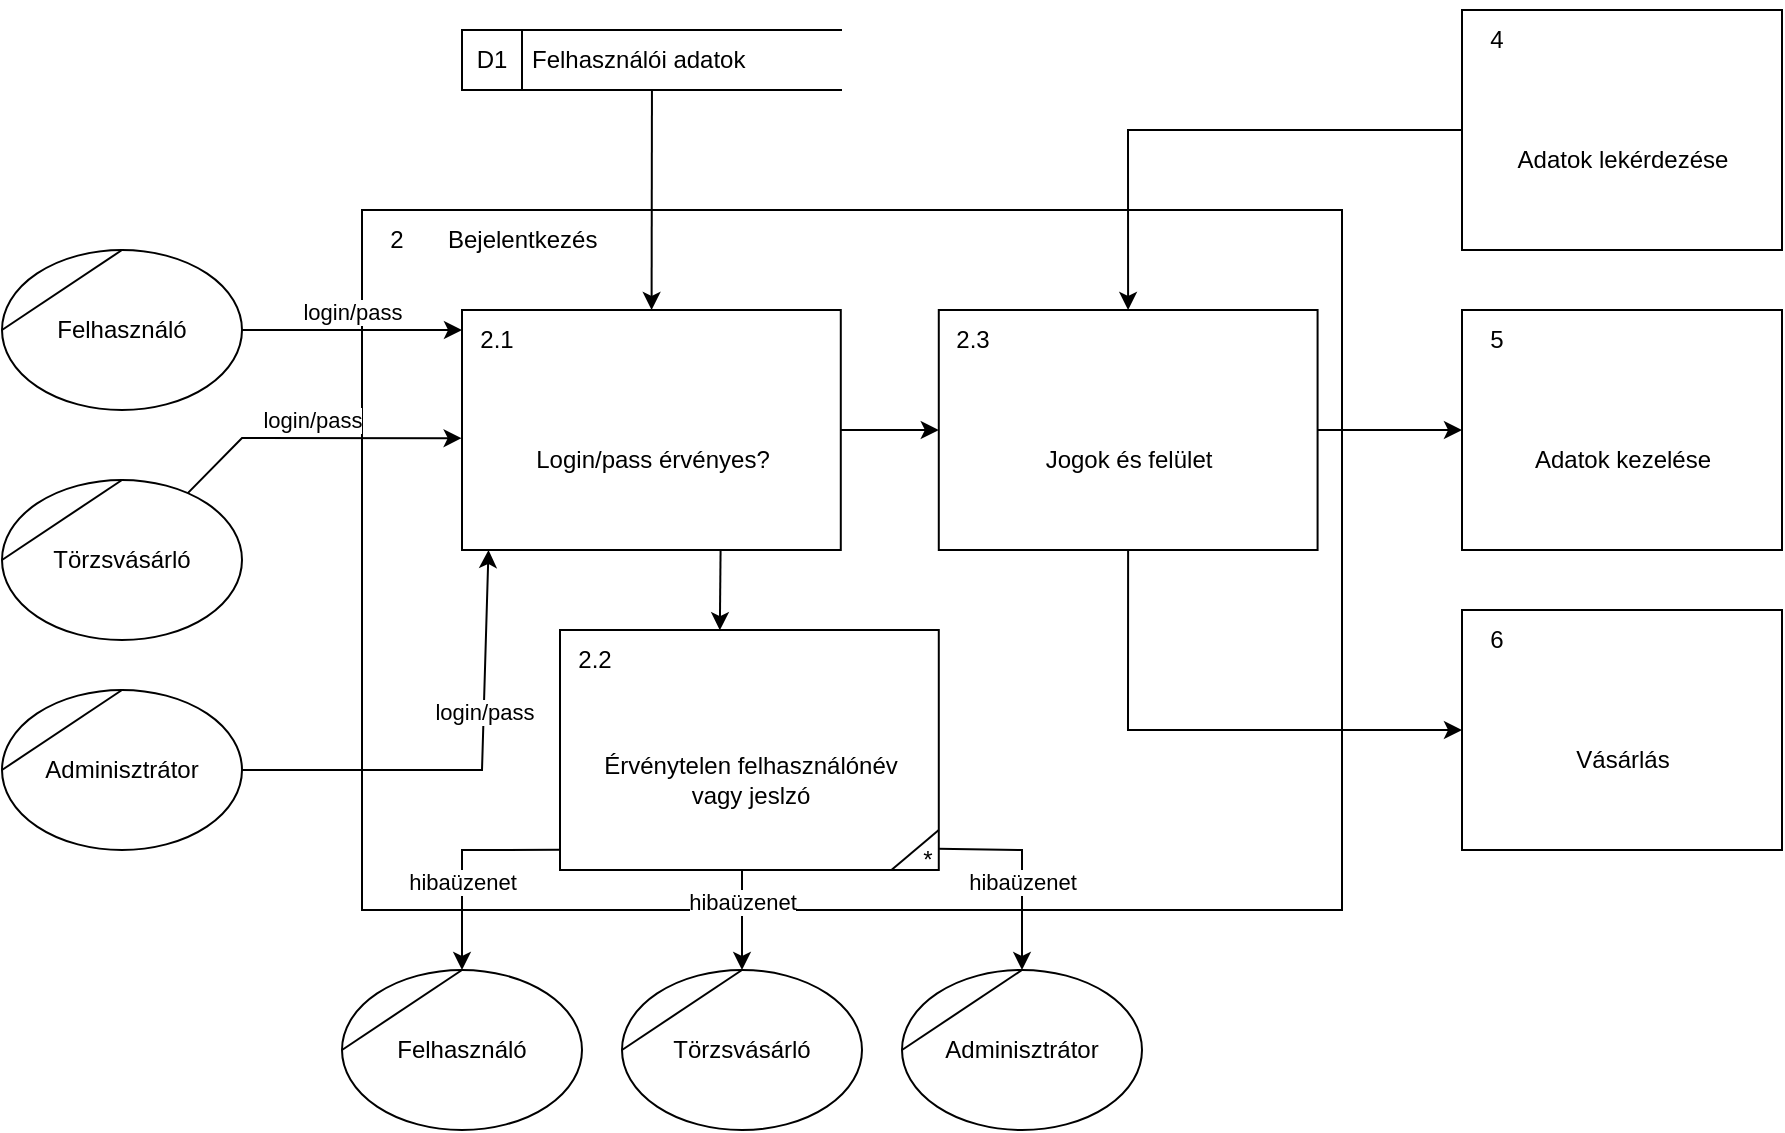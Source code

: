 <mxfile version="20.8.20" type="device"><diagram name="Page-1" id="jNDeF4aT0KH3IR6j8L3Z"><mxGraphModel dx="874" dy="1689" grid="1" gridSize="10" guides="1" tooltips="1" connect="1" arrows="1" fold="1" page="1" pageScale="1" pageWidth="827" pageHeight="1169" math="0" shadow="0"><root><mxCell id="0"/><mxCell id="1" parent="0"/><mxCell id="VJTeEZnVWzmmVrwGc4pw-1" value="" style="html=1;dashed=0;whitespace=wrap;shape=mxgraph.dfd.process;align=center;container=1;collapsible=0;spacingTop=30;" parent="1" vertex="1"><mxGeometry x="220" y="100" width="490" height="350" as="geometry"/></mxCell><mxCell id="VJTeEZnVWzmmVrwGc4pw-2" value="2" style="text;html=1;strokeColor=none;fillColor=none;align=center;verticalAlign=middle;whiteSpace=wrap;rounded=0;movable=0;resizable=0;rotatable=0;cloneable=0;deletable=0;connectable=0;allowArrows=0;pointerEvents=1;" parent="VJTeEZnVWzmmVrwGc4pw-1" vertex="1"><mxGeometry width="35" height="30" as="geometry"/></mxCell><mxCell id="VJTeEZnVWzmmVrwGc4pw-3" value="Bejelentkezés" style="text;html=1;strokeColor=none;fillColor=none;align=left;verticalAlign=middle;whiteSpace=wrap;rounded=0;movable=0;resizable=0;connectable=0;allowArrows=0;rotatable=0;cloneable=0;deletable=0;spacingLeft=6;autosize=1;resizeWidth=0;" parent="VJTeEZnVWzmmVrwGc4pw-1" vertex="1"><mxGeometry x="35" width="100" height="30" as="geometry"/></mxCell><mxCell id="VJTeEZnVWzmmVrwGc4pw-7" value="Login/pass érvényes?" style="html=1;dashed=0;whitespace=wrap;shape=mxgraph.dfd.process2;align=center;container=1;collapsible=0;spacingTop=30;" parent="VJTeEZnVWzmmVrwGc4pw-1" vertex="1"><mxGeometry x="49.998" y="50" width="189.394" height="120" as="geometry"/></mxCell><mxCell id="VJTeEZnVWzmmVrwGc4pw-8" value="2.1" style="text;html=1;strokeColor=none;fillColor=none;align=center;verticalAlign=middle;whiteSpace=wrap;rounded=0;connectable=0;allowArrows=0;editable=1;movable=0;resizable=0;rotatable=0;deletable=0;locked=0;cloneable=0;" parent="VJTeEZnVWzmmVrwGc4pw-7" vertex="1"><mxGeometry width="35" height="30" as="geometry"/></mxCell><mxCell id="VJTeEZnVWzmmVrwGc4pw-9" value="" style="text;strokeColor=none;fillColor=none;align=left;verticalAlign=middle;whiteSpace=wrap;rounded=0;autosize=1;connectable=0;allowArrows=0;movable=0;resizable=0;rotatable=0;deletable=0;cloneable=0;spacingLeft=6;fontStyle=0;html=1;" parent="VJTeEZnVWzmmVrwGc4pw-7" vertex="1"><mxGeometry x="35" y="-5" width="50" height="40" as="geometry"/></mxCell><mxCell id="VJTeEZnVWzmmVrwGc4pw-17" value="Érvénytelen felhasználónév&lt;br&gt;vagy jeslzó" style="html=1;dashed=0;whitespace=wrap;shape=mxgraph.dfd.process;align=center;container=1;collapsible=0;spacingTop=30;" parent="VJTeEZnVWzmmVrwGc4pw-1" vertex="1"><mxGeometry x="99.0" y="210" width="189.394" height="120" as="geometry"/></mxCell><mxCell id="VJTeEZnVWzmmVrwGc4pw-18" value="2.2" style="text;html=1;strokeColor=none;fillColor=none;align=center;verticalAlign=middle;whiteSpace=wrap;rounded=0;movable=0;resizable=0;rotatable=0;cloneable=0;deletable=0;connectable=0;allowArrows=0;pointerEvents=1;" parent="VJTeEZnVWzmmVrwGc4pw-17" vertex="1"><mxGeometry width="35" height="30" as="geometry"/></mxCell><mxCell id="VJTeEZnVWzmmVrwGc4pw-19" value="" style="text;html=1;strokeColor=none;fillColor=none;align=left;verticalAlign=middle;whiteSpace=wrap;rounded=0;movable=0;resizable=0;connectable=0;allowArrows=0;rotatable=0;cloneable=0;deletable=0;spacingLeft=6;autosize=1;resizeWidth=0;" parent="VJTeEZnVWzmmVrwGc4pw-17" vertex="1"><mxGeometry x="35" y="-5" width="50" height="40" as="geometry"/></mxCell><mxCell id="VJTeEZnVWzmmVrwGc4pw-36" value="" style="endArrow=none;html=1;rounded=0;entryX=1;entryY=0.835;entryDx=0;entryDy=0;entryPerimeter=0;exitX=0.876;exitY=0.998;exitDx=0;exitDy=0;exitPerimeter=0;" parent="VJTeEZnVWzmmVrwGc4pw-17" edge="1"><mxGeometry width="50" height="50" relative="1" as="geometry"><mxPoint x="165.72" y="120" as="sourcePoint"/><mxPoint x="189.394" y="100" as="targetPoint"/></mxGeometry></mxCell><mxCell id="VJTeEZnVWzmmVrwGc4pw-33" value="*" style="text;html=1;strokeColor=none;fillColor=none;align=center;verticalAlign=middle;whiteSpace=wrap;rounded=0;" parent="VJTeEZnVWzmmVrwGc4pw-17" vertex="1"><mxGeometry x="177.557" y="110" width="11.837" height="10" as="geometry"/></mxCell><mxCell id="VJTeEZnVWzmmVrwGc4pw-20" value="" style="endArrow=classic;html=1;rounded=0;verticalAlign=bottom;entryX=0.422;entryY=0.001;entryDx=0;entryDy=0;entryPerimeter=0;" parent="VJTeEZnVWzmmVrwGc4pw-1" target="VJTeEZnVWzmmVrwGc4pw-17" edge="1"><mxGeometry width="50" height="50" relative="1" as="geometry"><mxPoint x="179.291" y="170" as="sourcePoint"/><mxPoint x="106.534" y="200" as="targetPoint"/></mxGeometry></mxCell><mxCell id="VJTeEZnVWzmmVrwGc4pw-37" value="Jogok és felület" style="html=1;dashed=0;whitespace=wrap;shape=mxgraph.dfd.process2;align=center;container=1;collapsible=0;spacingTop=30;" parent="VJTeEZnVWzmmVrwGc4pw-1" vertex="1"><mxGeometry x="288.396" y="50" width="189.394" height="120" as="geometry"/></mxCell><mxCell id="VJTeEZnVWzmmVrwGc4pw-38" value="2.3" style="text;html=1;strokeColor=none;fillColor=none;align=center;verticalAlign=middle;whiteSpace=wrap;rounded=0;connectable=0;allowArrows=0;editable=1;movable=0;resizable=0;rotatable=0;deletable=0;locked=0;cloneable=0;" parent="VJTeEZnVWzmmVrwGc4pw-37" vertex="1"><mxGeometry width="35" height="30" as="geometry"/></mxCell><mxCell id="VJTeEZnVWzmmVrwGc4pw-39" value="" style="text;strokeColor=none;fillColor=none;align=left;verticalAlign=middle;whiteSpace=wrap;rounded=0;autosize=1;connectable=0;allowArrows=0;movable=0;resizable=0;rotatable=0;deletable=0;cloneable=0;spacingLeft=6;fontStyle=0;html=1;" parent="VJTeEZnVWzmmVrwGc4pw-37" vertex="1"><mxGeometry x="35" y="-5" width="50" height="40" as="geometry"/></mxCell><mxCell id="VJTeEZnVWzmmVrwGc4pw-40" value="" style="endArrow=classic;html=1;rounded=0;" parent="VJTeEZnVWzmmVrwGc4pw-1" source="VJTeEZnVWzmmVrwGc4pw-7" target="VJTeEZnVWzmmVrwGc4pw-37" edge="1"><mxGeometry width="50" height="50" relative="1" as="geometry"><mxPoint x="340" y="250" as="sourcePoint"/><mxPoint x="390" y="200" as="targetPoint"/></mxGeometry></mxCell><mxCell id="VJTeEZnVWzmmVrwGc4pw-13" value="login/pass" style="endArrow=classic;html=1;rounded=0;verticalAlign=bottom;" parent="1" source="VJTeEZnVWzmmVrwGc4pw-10" edge="1"><mxGeometry width="50" height="50" relative="1" as="geometry"><mxPoint x="350" y="310" as="sourcePoint"/><mxPoint x="270" y="160" as="targetPoint"/><Array as="points"><mxPoint x="270" y="160"/></Array><mxPoint as="offset"/></mxGeometry></mxCell><mxCell id="VJTeEZnVWzmmVrwGc4pw-14" value="login/pass" style="endArrow=classic;html=1;rounded=0;verticalAlign=bottom;entryX=-0.001;entryY=0.534;entryDx=0;entryDy=0;entryPerimeter=0;" parent="1" source="VJTeEZnVWzmmVrwGc4pw-11" target="VJTeEZnVWzmmVrwGc4pw-7" edge="1"><mxGeometry width="50" height="50" relative="1" as="geometry"><mxPoint x="360" y="320" as="sourcePoint"/><mxPoint x="480" y="320" as="targetPoint"/><Array as="points"><mxPoint x="160" y="214"/></Array></mxGeometry></mxCell><mxCell id="VJTeEZnVWzmmVrwGc4pw-15" value="login/pass" style="endArrow=classic;html=1;rounded=0;verticalAlign=bottom;entryX=0.07;entryY=1;entryDx=0;entryDy=0;entryPerimeter=0;" parent="1" source="VJTeEZnVWzmmVrwGc4pw-12" target="VJTeEZnVWzmmVrwGc4pw-7" edge="1"><mxGeometry x="0.217" width="50" height="50" relative="1" as="geometry"><mxPoint x="370" y="330" as="sourcePoint"/><mxPoint x="490" y="330" as="targetPoint"/><Array as="points"><mxPoint x="280" y="380"/></Array><mxPoint as="offset"/></mxGeometry></mxCell><mxCell id="VJTeEZnVWzmmVrwGc4pw-24" value="Felhasználó" style="shape=stencil(tZRtjoMgEIZPw98GJR6gYXfvQe10nZQCAbYft99RNKlW7GajiTGZeeXhnZGBCRka5YCVvGHig5VlwTm9Kb5NYhUc1DElr8qjOmhISojenuGGx9gz0DTgMbaq+GR8T9+0j5C1NYYgaE0YKU86wRQaWsvvCdZv/xhFjvgXiOB7kynLyq+/Y3fVNuBiI79j7OB+db/rgceOi61+3Grg4v9YISmTO9xCHlR9/vb2xxxnzYDW6AK8OfLTeZzO66ynzM5CnqyHBUsn1DqN9UITnWoH/kUY5Iu9PtVUzRY1jx4IGk22K9UioSs+44+uvFxl3bKX1nTZdE12iV8=);whiteSpace=wrap;html=1;" parent="1" vertex="1"><mxGeometry x="210" y="480" width="120" height="80" as="geometry"/></mxCell><mxCell id="VJTeEZnVWzmmVrwGc4pw-25" value="Törzsvásárló" style="shape=stencil(tZRtjoMgEIZPw98GJR6gYXfvQe10nZQCAbYft99RNKlW7GajiTGZeeXhnZGBCRka5YCVvGHig5VlwTm9Kb5NYhUc1DElr8qjOmhISojenuGGx9gz0DTgMbaq+GR8T9+0j5C1NYYgaE0YKU86wRQaWsvvCdZv/xhFjvgXiOB7kynLyq+/Y3fVNuBiI79j7OB+db/rgceOi61+3Grg4v9YISmTO9xCHlR9/vb2xxxnzYDW6AK8OfLTeZzO66ynzM5CnqyHBUsn1DqN9UITnWoH/kUY5Iu9PtVUzRY1jx4IGk22K9UioSs+44+uvFxl3bKX1nTZdE12iV8=);whiteSpace=wrap;html=1;" parent="1" vertex="1"><mxGeometry x="350" y="480" width="120" height="80" as="geometry"/></mxCell><mxCell id="VJTeEZnVWzmmVrwGc4pw-26" value="Adminisztrátor" style="shape=stencil(tZRtjoMgEIZPw98GJR6gYXfvQe10nZQCAbYft99RNKlW7GajiTGZeeXhnZGBCRka5YCVvGHig5VlwTm9Kb5NYhUc1DElr8qjOmhISojenuGGx9gz0DTgMbaq+GR8T9+0j5C1NYYgaE0YKU86wRQaWsvvCdZv/xhFjvgXiOB7kynLyq+/Y3fVNuBiI79j7OB+db/rgceOi61+3Grg4v9YISmTO9xCHlR9/vb2xxxnzYDW6AK8OfLTeZzO66ynzM5CnqyHBUsn1DqN9UITnWoH/kUY5Iu9PtVUzRY1jx4IGk22K9UioSs+44+uvFxl3bKX1nTZdE12iV8=);whiteSpace=wrap;html=1;" parent="1" vertex="1"><mxGeometry x="490" y="480" width="120" height="80" as="geometry"/></mxCell><mxCell id="VJTeEZnVWzmmVrwGc4pw-27" value="hibaüzenet" style="endArrow=classic;html=1;rounded=0;verticalAlign=bottom;exitX=-0.002;exitY=0.916;exitDx=0;exitDy=0;exitPerimeter=0;" parent="1" source="VJTeEZnVWzmmVrwGc4pw-17" target="VJTeEZnVWzmmVrwGc4pw-24" edge="1"><mxGeometry x="0.353" width="50" height="50" relative="1" as="geometry"><mxPoint x="330" y="420" as="sourcePoint"/><mxPoint x="460" y="450" as="targetPoint"/><Array as="points"><mxPoint x="270" y="420"/><mxPoint x="270" y="450"/></Array><mxPoint as="offset"/></mxGeometry></mxCell><mxCell id="VJTeEZnVWzmmVrwGc4pw-28" value="hibaüzenet" style="endArrow=classic;html=1;rounded=0;verticalAlign=bottom;" parent="1" target="VJTeEZnVWzmmVrwGc4pw-25" edge="1"><mxGeometry width="50" height="50" relative="1" as="geometry"><mxPoint x="410" y="430" as="sourcePoint"/><mxPoint x="490" y="470" as="targetPoint"/></mxGeometry></mxCell><mxCell id="VJTeEZnVWzmmVrwGc4pw-29" value="hibaüzenet" style="endArrow=classic;html=1;rounded=0;verticalAlign=bottom;exitX=0.998;exitY=0.911;exitDx=0;exitDy=0;exitPerimeter=0;" parent="1" source="VJTeEZnVWzmmVrwGc4pw-17" target="VJTeEZnVWzmmVrwGc4pw-26" edge="1"><mxGeometry x="0.312" width="50" height="50" relative="1" as="geometry"><mxPoint x="370" y="470" as="sourcePoint"/><mxPoint x="490" y="470" as="targetPoint"/><Array as="points"><mxPoint x="550" y="420"/></Array><mxPoint as="offset"/></mxGeometry></mxCell><mxCell id="VJTeEZnVWzmmVrwGc4pw-41" value="Vásárlás" style="html=1;dashed=0;whitespace=wrap;shape=mxgraph.dfd.process;align=center;container=1;collapsible=0;spacingTop=30;" parent="1" vertex="1"><mxGeometry x="770" y="300" width="160" height="120" as="geometry"/></mxCell><mxCell id="VJTeEZnVWzmmVrwGc4pw-42" value="6" style="text;html=1;strokeColor=none;fillColor=none;align=center;verticalAlign=middle;whiteSpace=wrap;rounded=0;movable=0;resizable=0;rotatable=0;cloneable=0;deletable=0;connectable=0;allowArrows=0;pointerEvents=1;" parent="VJTeEZnVWzmmVrwGc4pw-41" vertex="1"><mxGeometry width="35" height="30" as="geometry"/></mxCell><mxCell id="VJTeEZnVWzmmVrwGc4pw-43" value="" style="text;html=1;strokeColor=none;fillColor=none;align=left;verticalAlign=middle;whiteSpace=wrap;rounded=0;movable=0;resizable=0;connectable=0;allowArrows=0;rotatable=0;cloneable=0;deletable=0;spacingLeft=6;autosize=1;resizeWidth=0;" parent="VJTeEZnVWzmmVrwGc4pw-41" vertex="1"><mxGeometry x="35" y="-5" width="50" height="40" as="geometry"/></mxCell><mxCell id="VJTeEZnVWzmmVrwGc4pw-47" value="Adatok lekérdezése" style="html=1;dashed=0;whitespace=wrap;shape=mxgraph.dfd.process;align=center;container=1;collapsible=0;spacingTop=30;" parent="1" vertex="1"><mxGeometry x="770" width="160" height="120" as="geometry"/></mxCell><mxCell id="VJTeEZnVWzmmVrwGc4pw-48" value="4" style="text;html=1;strokeColor=none;fillColor=none;align=center;verticalAlign=middle;whiteSpace=wrap;rounded=0;movable=0;resizable=0;rotatable=0;cloneable=0;deletable=0;connectable=0;allowArrows=0;pointerEvents=1;" parent="VJTeEZnVWzmmVrwGc4pw-47" vertex="1"><mxGeometry width="35" height="30" as="geometry"/></mxCell><mxCell id="VJTeEZnVWzmmVrwGc4pw-49" value="" style="text;html=1;strokeColor=none;fillColor=none;align=left;verticalAlign=middle;whiteSpace=wrap;rounded=0;movable=0;resizable=0;connectable=0;allowArrows=0;rotatable=0;cloneable=0;deletable=0;spacingLeft=6;autosize=1;resizeWidth=0;" parent="VJTeEZnVWzmmVrwGc4pw-47" vertex="1"><mxGeometry x="35" y="-5" width="50" height="40" as="geometry"/></mxCell><mxCell id="VJTeEZnVWzmmVrwGc4pw-44" value="Adatok kezelése" style="html=1;dashed=0;whitespace=wrap;shape=mxgraph.dfd.process;align=center;container=1;collapsible=0;spacingTop=30;" parent="1" vertex="1"><mxGeometry x="770" y="150" width="160" height="120" as="geometry"/></mxCell><mxCell id="VJTeEZnVWzmmVrwGc4pw-45" value="5" style="text;html=1;strokeColor=none;fillColor=none;align=center;verticalAlign=middle;whiteSpace=wrap;rounded=0;movable=0;resizable=0;rotatable=0;cloneable=0;deletable=0;connectable=0;allowArrows=0;pointerEvents=1;" parent="VJTeEZnVWzmmVrwGc4pw-44" vertex="1"><mxGeometry width="35" height="30" as="geometry"/></mxCell><mxCell id="VJTeEZnVWzmmVrwGc4pw-46" value="" style="text;html=1;strokeColor=none;fillColor=none;align=left;verticalAlign=middle;whiteSpace=wrap;rounded=0;movable=0;resizable=0;connectable=0;allowArrows=0;rotatable=0;cloneable=0;deletable=0;spacingLeft=6;autosize=1;resizeWidth=0;" parent="VJTeEZnVWzmmVrwGc4pw-44" vertex="1"><mxGeometry x="35" y="-5" width="50" height="40" as="geometry"/></mxCell><mxCell id="VJTeEZnVWzmmVrwGc4pw-51" value="" style="endArrow=classic;html=1;rounded=0;verticalAlign=bottom;" parent="1" source="VJTeEZnVWzmmVrwGc4pw-37" target="VJTeEZnVWzmmVrwGc4pw-41" edge="1"><mxGeometry width="50" height="50" relative="1" as="geometry"><mxPoint x="640" y="240" as="sourcePoint"/><mxPoint x="760" y="240" as="targetPoint"/><Array as="points"><mxPoint x="603" y="360"/></Array></mxGeometry></mxCell><mxCell id="VJTeEZnVWzmmVrwGc4pw-52" value="Felhasználói adatok" style="html=1;dashed=0;whitespace=wrap;shape=mxgraph.dfd.dataStoreID;align=left;spacingLeft=33;container=1;collapsible=0;autosize=0;" parent="1" vertex="1"><mxGeometry x="270" y="10" width="190" height="30" as="geometry"/></mxCell><mxCell id="VJTeEZnVWzmmVrwGc4pw-53" value="D1" style="text;html=1;strokeColor=none;fillColor=none;align=center;verticalAlign=middle;whiteSpace=wrap;rounded=0;movable=0;resizable=0;rotatable=0;cloneable=0;deletable=0;allowArrows=0;connectable=0;" parent="VJTeEZnVWzmmVrwGc4pw-52" vertex="1"><mxGeometry width="30" height="30" as="geometry"/></mxCell><mxCell id="VJTeEZnVWzmmVrwGc4pw-54" value="" style="endArrow=classic;html=1;rounded=0;verticalAlign=bottom;" parent="1" source="VJTeEZnVWzmmVrwGc4pw-52" target="VJTeEZnVWzmmVrwGc4pw-7" edge="1"><mxGeometry width="50" height="50" relative="1" as="geometry"><mxPoint x="340" y="160" as="sourcePoint"/><mxPoint x="460" y="160" as="targetPoint"/></mxGeometry></mxCell><mxCell id="VJTeEZnVWzmmVrwGc4pw-50" value="" style="endArrow=classic;html=1;rounded=0;verticalAlign=bottom;" parent="1" source="VJTeEZnVWzmmVrwGc4pw-37" target="VJTeEZnVWzmmVrwGc4pw-44" edge="1"><mxGeometry width="50" height="50" relative="1" as="geometry"><mxPoint x="640" y="240" as="sourcePoint"/><mxPoint x="760" y="240" as="targetPoint"/></mxGeometry></mxCell><mxCell id="VJTeEZnVWzmmVrwGc4pw-55" value="" style="endArrow=classic;html=1;rounded=0;verticalAlign=bottom;" parent="1" source="VJTeEZnVWzmmVrwGc4pw-47" target="VJTeEZnVWzmmVrwGc4pw-37" edge="1"><mxGeometry width="50" height="50" relative="1" as="geometry"><mxPoint x="810" y="240" as="sourcePoint"/><mxPoint x="690" y="240" as="targetPoint"/><Array as="points"><mxPoint x="603" y="60"/></Array></mxGeometry></mxCell><mxCell id="bM-vumeaD5_7e3k-IyL6-2" value="" style="group" vertex="1" connectable="0" parent="1"><mxGeometry x="40" y="120" width="120" height="80" as="geometry"/></mxCell><mxCell id="VJTeEZnVWzmmVrwGc4pw-10" value="Felhasználó" style="ellipse;whiteSpace=wrap;html=1;" parent="bM-vumeaD5_7e3k-IyL6-2" vertex="1"><mxGeometry width="120" height="80" as="geometry"/></mxCell><mxCell id="bM-vumeaD5_7e3k-IyL6-1" value="" style="endArrow=none;html=1;rounded=0;exitX=0;exitY=0.5;exitDx=0;exitDy=0;entryX=0.5;entryY=0;entryDx=0;entryDy=0;" edge="1" parent="bM-vumeaD5_7e3k-IyL6-2"><mxGeometry width="50" height="50" relative="1" as="geometry"><mxPoint y="40" as="sourcePoint"/><mxPoint x="60" as="targetPoint"/></mxGeometry></mxCell><mxCell id="bM-vumeaD5_7e3k-IyL6-4" value="" style="group" vertex="1" connectable="0" parent="1"><mxGeometry x="40" y="235" width="120" height="80" as="geometry"/></mxCell><mxCell id="VJTeEZnVWzmmVrwGc4pw-11" value="Törzsvásárló" style="ellipse;whiteSpace=wrap;html=1;" parent="bM-vumeaD5_7e3k-IyL6-4" vertex="1"><mxGeometry width="120" height="80" as="geometry"/></mxCell><mxCell id="bM-vumeaD5_7e3k-IyL6-3" value="" style="endArrow=none;html=1;rounded=0;exitX=0;exitY=0.5;exitDx=0;exitDy=0;entryX=0.5;entryY=0;entryDx=0;entryDy=0;" edge="1" parent="bM-vumeaD5_7e3k-IyL6-4"><mxGeometry width="50" height="50" relative="1" as="geometry"><mxPoint y="40" as="sourcePoint"/><mxPoint x="60" as="targetPoint"/></mxGeometry></mxCell><mxCell id="bM-vumeaD5_7e3k-IyL6-6" value="" style="group" vertex="1" connectable="0" parent="1"><mxGeometry x="40" y="340" width="120" height="80" as="geometry"/></mxCell><mxCell id="VJTeEZnVWzmmVrwGc4pw-12" value="Adminisztrátor" style="ellipse;whiteSpace=wrap;html=1;" parent="bM-vumeaD5_7e3k-IyL6-6" vertex="1"><mxGeometry width="120" height="80" as="geometry"/></mxCell><mxCell id="bM-vumeaD5_7e3k-IyL6-5" value="" style="endArrow=none;html=1;rounded=0;exitX=0;exitY=0.5;exitDx=0;exitDy=0;entryX=0.5;entryY=0;entryDx=0;entryDy=0;" edge="1" parent="bM-vumeaD5_7e3k-IyL6-6"><mxGeometry width="50" height="50" relative="1" as="geometry"><mxPoint y="40" as="sourcePoint"/><mxPoint x="60" as="targetPoint"/></mxGeometry></mxCell></root></mxGraphModel></diagram></mxfile>